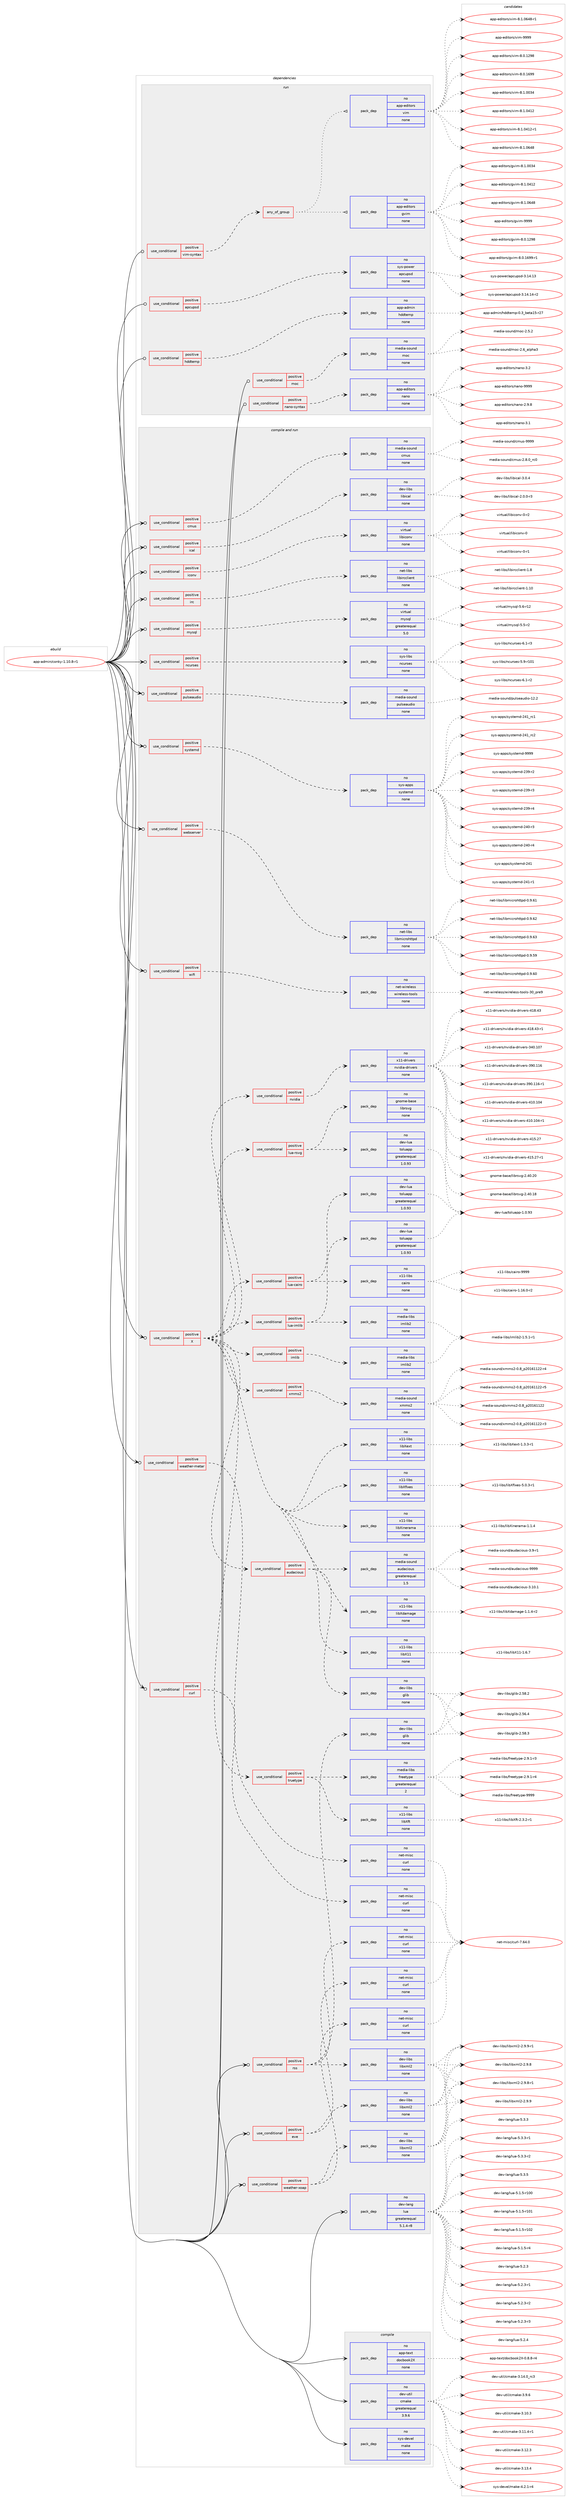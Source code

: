 digraph prolog {

# *************
# Graph options
# *************

newrank=true;
concentrate=true;
compound=true;
graph [rankdir=LR,fontname=Helvetica,fontsize=10,ranksep=1.5];#, ranksep=2.5, nodesep=0.2];
edge  [arrowhead=vee];
node  [fontname=Helvetica,fontsize=10];

# **********
# The ebuild
# **********

subgraph cluster_leftcol {
color=gray;
rank=same;
label=<<i>ebuild</i>>;
id [label="app-admin/conky-1.10.8-r1", color=red, width=4, href="../app-admin/conky-1.10.8-r1.svg"];
}

# ****************
# The dependencies
# ****************

subgraph cluster_midcol {
color=gray;
label=<<i>dependencies</i>>;
subgraph cluster_compile {
fillcolor="#eeeeee";
style=filled;
label=<<i>compile</i>>;
subgraph pack900004 {
dependency1264235 [label=<<TABLE BORDER="0" CELLBORDER="1" CELLSPACING="0" CELLPADDING="4" WIDTH="220"><TR><TD ROWSPAN="6" CELLPADDING="30">pack_dep</TD></TR><TR><TD WIDTH="110">no</TD></TR><TR><TD>app-text</TD></TR><TR><TD>docbook2X</TD></TR><TR><TD>none</TD></TR><TR><TD></TD></TR></TABLE>>, shape=none, color=blue];
}
id:e -> dependency1264235:w [weight=20,style="solid",arrowhead="vee"];
subgraph pack900005 {
dependency1264236 [label=<<TABLE BORDER="0" CELLBORDER="1" CELLSPACING="0" CELLPADDING="4" WIDTH="220"><TR><TD ROWSPAN="6" CELLPADDING="30">pack_dep</TD></TR><TR><TD WIDTH="110">no</TD></TR><TR><TD>dev-util</TD></TR><TR><TD>cmake</TD></TR><TR><TD>greaterequal</TD></TR><TR><TD>3.9.6</TD></TR></TABLE>>, shape=none, color=blue];
}
id:e -> dependency1264236:w [weight=20,style="solid",arrowhead="vee"];
subgraph pack900006 {
dependency1264237 [label=<<TABLE BORDER="0" CELLBORDER="1" CELLSPACING="0" CELLPADDING="4" WIDTH="220"><TR><TD ROWSPAN="6" CELLPADDING="30">pack_dep</TD></TR><TR><TD WIDTH="110">no</TD></TR><TR><TD>sys-devel</TD></TR><TR><TD>make</TD></TR><TR><TD>none</TD></TR><TR><TD></TD></TR></TABLE>>, shape=none, color=blue];
}
id:e -> dependency1264237:w [weight=20,style="solid",arrowhead="vee"];
}
subgraph cluster_compileandrun {
fillcolor="#eeeeee";
style=filled;
label=<<i>compile and run</i>>;
subgraph cond344647 {
dependency1264238 [label=<<TABLE BORDER="0" CELLBORDER="1" CELLSPACING="0" CELLPADDING="4"><TR><TD ROWSPAN="3" CELLPADDING="10">use_conditional</TD></TR><TR><TD>positive</TD></TR><TR><TD>X</TD></TR></TABLE>>, shape=none, color=red];
subgraph cond344648 {
dependency1264239 [label=<<TABLE BORDER="0" CELLBORDER="1" CELLSPACING="0" CELLPADDING="4"><TR><TD ROWSPAN="3" CELLPADDING="10">use_conditional</TD></TR><TR><TD>positive</TD></TR><TR><TD>imlib</TD></TR></TABLE>>, shape=none, color=red];
subgraph pack900007 {
dependency1264240 [label=<<TABLE BORDER="0" CELLBORDER="1" CELLSPACING="0" CELLPADDING="4" WIDTH="220"><TR><TD ROWSPAN="6" CELLPADDING="30">pack_dep</TD></TR><TR><TD WIDTH="110">no</TD></TR><TR><TD>media-libs</TD></TR><TR><TD>imlib2</TD></TR><TR><TD>none</TD></TR><TR><TD></TD></TR></TABLE>>, shape=none, color=blue];
}
dependency1264239:e -> dependency1264240:w [weight=20,style="dashed",arrowhead="vee"];
}
dependency1264238:e -> dependency1264239:w [weight=20,style="dashed",arrowhead="vee"];
subgraph cond344649 {
dependency1264241 [label=<<TABLE BORDER="0" CELLBORDER="1" CELLSPACING="0" CELLPADDING="4"><TR><TD ROWSPAN="3" CELLPADDING="10">use_conditional</TD></TR><TR><TD>positive</TD></TR><TR><TD>lua-cairo</TD></TR></TABLE>>, shape=none, color=red];
subgraph pack900008 {
dependency1264242 [label=<<TABLE BORDER="0" CELLBORDER="1" CELLSPACING="0" CELLPADDING="4" WIDTH="220"><TR><TD ROWSPAN="6" CELLPADDING="30">pack_dep</TD></TR><TR><TD WIDTH="110">no</TD></TR><TR><TD>dev-lua</TD></TR><TR><TD>toluapp</TD></TR><TR><TD>greaterequal</TD></TR><TR><TD>1.0.93</TD></TR></TABLE>>, shape=none, color=blue];
}
dependency1264241:e -> dependency1264242:w [weight=20,style="dashed",arrowhead="vee"];
subgraph pack900009 {
dependency1264243 [label=<<TABLE BORDER="0" CELLBORDER="1" CELLSPACING="0" CELLPADDING="4" WIDTH="220"><TR><TD ROWSPAN="6" CELLPADDING="30">pack_dep</TD></TR><TR><TD WIDTH="110">no</TD></TR><TR><TD>x11-libs</TD></TR><TR><TD>cairo</TD></TR><TR><TD>none</TD></TR><TR><TD></TD></TR></TABLE>>, shape=none, color=blue];
}
dependency1264241:e -> dependency1264243:w [weight=20,style="dashed",arrowhead="vee"];
}
dependency1264238:e -> dependency1264241:w [weight=20,style="dashed",arrowhead="vee"];
subgraph cond344650 {
dependency1264244 [label=<<TABLE BORDER="0" CELLBORDER="1" CELLSPACING="0" CELLPADDING="4"><TR><TD ROWSPAN="3" CELLPADDING="10">use_conditional</TD></TR><TR><TD>positive</TD></TR><TR><TD>lua-imlib</TD></TR></TABLE>>, shape=none, color=red];
subgraph pack900010 {
dependency1264245 [label=<<TABLE BORDER="0" CELLBORDER="1" CELLSPACING="0" CELLPADDING="4" WIDTH="220"><TR><TD ROWSPAN="6" CELLPADDING="30">pack_dep</TD></TR><TR><TD WIDTH="110">no</TD></TR><TR><TD>dev-lua</TD></TR><TR><TD>toluapp</TD></TR><TR><TD>greaterequal</TD></TR><TR><TD>1.0.93</TD></TR></TABLE>>, shape=none, color=blue];
}
dependency1264244:e -> dependency1264245:w [weight=20,style="dashed",arrowhead="vee"];
subgraph pack900011 {
dependency1264246 [label=<<TABLE BORDER="0" CELLBORDER="1" CELLSPACING="0" CELLPADDING="4" WIDTH="220"><TR><TD ROWSPAN="6" CELLPADDING="30">pack_dep</TD></TR><TR><TD WIDTH="110">no</TD></TR><TR><TD>media-libs</TD></TR><TR><TD>imlib2</TD></TR><TR><TD>none</TD></TR><TR><TD></TD></TR></TABLE>>, shape=none, color=blue];
}
dependency1264244:e -> dependency1264246:w [weight=20,style="dashed",arrowhead="vee"];
}
dependency1264238:e -> dependency1264244:w [weight=20,style="dashed",arrowhead="vee"];
subgraph cond344651 {
dependency1264247 [label=<<TABLE BORDER="0" CELLBORDER="1" CELLSPACING="0" CELLPADDING="4"><TR><TD ROWSPAN="3" CELLPADDING="10">use_conditional</TD></TR><TR><TD>positive</TD></TR><TR><TD>lua-rsvg</TD></TR></TABLE>>, shape=none, color=red];
subgraph pack900012 {
dependency1264248 [label=<<TABLE BORDER="0" CELLBORDER="1" CELLSPACING="0" CELLPADDING="4" WIDTH="220"><TR><TD ROWSPAN="6" CELLPADDING="30">pack_dep</TD></TR><TR><TD WIDTH="110">no</TD></TR><TR><TD>dev-lua</TD></TR><TR><TD>toluapp</TD></TR><TR><TD>greaterequal</TD></TR><TR><TD>1.0.93</TD></TR></TABLE>>, shape=none, color=blue];
}
dependency1264247:e -> dependency1264248:w [weight=20,style="dashed",arrowhead="vee"];
subgraph pack900013 {
dependency1264249 [label=<<TABLE BORDER="0" CELLBORDER="1" CELLSPACING="0" CELLPADDING="4" WIDTH="220"><TR><TD ROWSPAN="6" CELLPADDING="30">pack_dep</TD></TR><TR><TD WIDTH="110">no</TD></TR><TR><TD>gnome-base</TD></TR><TR><TD>librsvg</TD></TR><TR><TD>none</TD></TR><TR><TD></TD></TR></TABLE>>, shape=none, color=blue];
}
dependency1264247:e -> dependency1264249:w [weight=20,style="dashed",arrowhead="vee"];
}
dependency1264238:e -> dependency1264247:w [weight=20,style="dashed",arrowhead="vee"];
subgraph cond344652 {
dependency1264250 [label=<<TABLE BORDER="0" CELLBORDER="1" CELLSPACING="0" CELLPADDING="4"><TR><TD ROWSPAN="3" CELLPADDING="10">use_conditional</TD></TR><TR><TD>positive</TD></TR><TR><TD>nvidia</TD></TR></TABLE>>, shape=none, color=red];
subgraph pack900014 {
dependency1264251 [label=<<TABLE BORDER="0" CELLBORDER="1" CELLSPACING="0" CELLPADDING="4" WIDTH="220"><TR><TD ROWSPAN="6" CELLPADDING="30">pack_dep</TD></TR><TR><TD WIDTH="110">no</TD></TR><TR><TD>x11-drivers</TD></TR><TR><TD>nvidia-drivers</TD></TR><TR><TD>none</TD></TR><TR><TD></TD></TR></TABLE>>, shape=none, color=blue];
}
dependency1264250:e -> dependency1264251:w [weight=20,style="dashed",arrowhead="vee"];
}
dependency1264238:e -> dependency1264250:w [weight=20,style="dashed",arrowhead="vee"];
subgraph cond344653 {
dependency1264252 [label=<<TABLE BORDER="0" CELLBORDER="1" CELLSPACING="0" CELLPADDING="4"><TR><TD ROWSPAN="3" CELLPADDING="10">use_conditional</TD></TR><TR><TD>positive</TD></TR><TR><TD>truetype</TD></TR></TABLE>>, shape=none, color=red];
subgraph pack900015 {
dependency1264253 [label=<<TABLE BORDER="0" CELLBORDER="1" CELLSPACING="0" CELLPADDING="4" WIDTH="220"><TR><TD ROWSPAN="6" CELLPADDING="30">pack_dep</TD></TR><TR><TD WIDTH="110">no</TD></TR><TR><TD>x11-libs</TD></TR><TR><TD>libXft</TD></TR><TR><TD>none</TD></TR><TR><TD></TD></TR></TABLE>>, shape=none, color=blue];
}
dependency1264252:e -> dependency1264253:w [weight=20,style="dashed",arrowhead="vee"];
subgraph pack900016 {
dependency1264254 [label=<<TABLE BORDER="0" CELLBORDER="1" CELLSPACING="0" CELLPADDING="4" WIDTH="220"><TR><TD ROWSPAN="6" CELLPADDING="30">pack_dep</TD></TR><TR><TD WIDTH="110">no</TD></TR><TR><TD>media-libs</TD></TR><TR><TD>freetype</TD></TR><TR><TD>greaterequal</TD></TR><TR><TD>2</TD></TR></TABLE>>, shape=none, color=blue];
}
dependency1264252:e -> dependency1264254:w [weight=20,style="dashed",arrowhead="vee"];
}
dependency1264238:e -> dependency1264252:w [weight=20,style="dashed",arrowhead="vee"];
subgraph pack900017 {
dependency1264255 [label=<<TABLE BORDER="0" CELLBORDER="1" CELLSPACING="0" CELLPADDING="4" WIDTH="220"><TR><TD ROWSPAN="6" CELLPADDING="30">pack_dep</TD></TR><TR><TD WIDTH="110">no</TD></TR><TR><TD>x11-libs</TD></TR><TR><TD>libX11</TD></TR><TR><TD>none</TD></TR><TR><TD></TD></TR></TABLE>>, shape=none, color=blue];
}
dependency1264238:e -> dependency1264255:w [weight=20,style="dashed",arrowhead="vee"];
subgraph pack900018 {
dependency1264256 [label=<<TABLE BORDER="0" CELLBORDER="1" CELLSPACING="0" CELLPADDING="4" WIDTH="220"><TR><TD ROWSPAN="6" CELLPADDING="30">pack_dep</TD></TR><TR><TD WIDTH="110">no</TD></TR><TR><TD>x11-libs</TD></TR><TR><TD>libXdamage</TD></TR><TR><TD>none</TD></TR><TR><TD></TD></TR></TABLE>>, shape=none, color=blue];
}
dependency1264238:e -> dependency1264256:w [weight=20,style="dashed",arrowhead="vee"];
subgraph pack900019 {
dependency1264257 [label=<<TABLE BORDER="0" CELLBORDER="1" CELLSPACING="0" CELLPADDING="4" WIDTH="220"><TR><TD ROWSPAN="6" CELLPADDING="30">pack_dep</TD></TR><TR><TD WIDTH="110">no</TD></TR><TR><TD>x11-libs</TD></TR><TR><TD>libXinerama</TD></TR><TR><TD>none</TD></TR><TR><TD></TD></TR></TABLE>>, shape=none, color=blue];
}
dependency1264238:e -> dependency1264257:w [weight=20,style="dashed",arrowhead="vee"];
subgraph pack900020 {
dependency1264258 [label=<<TABLE BORDER="0" CELLBORDER="1" CELLSPACING="0" CELLPADDING="4" WIDTH="220"><TR><TD ROWSPAN="6" CELLPADDING="30">pack_dep</TD></TR><TR><TD WIDTH="110">no</TD></TR><TR><TD>x11-libs</TD></TR><TR><TD>libXfixes</TD></TR><TR><TD>none</TD></TR><TR><TD></TD></TR></TABLE>>, shape=none, color=blue];
}
dependency1264238:e -> dependency1264258:w [weight=20,style="dashed",arrowhead="vee"];
subgraph pack900021 {
dependency1264259 [label=<<TABLE BORDER="0" CELLBORDER="1" CELLSPACING="0" CELLPADDING="4" WIDTH="220"><TR><TD ROWSPAN="6" CELLPADDING="30">pack_dep</TD></TR><TR><TD WIDTH="110">no</TD></TR><TR><TD>x11-libs</TD></TR><TR><TD>libXext</TD></TR><TR><TD>none</TD></TR><TR><TD></TD></TR></TABLE>>, shape=none, color=blue];
}
dependency1264238:e -> dependency1264259:w [weight=20,style="dashed",arrowhead="vee"];
subgraph cond344654 {
dependency1264260 [label=<<TABLE BORDER="0" CELLBORDER="1" CELLSPACING="0" CELLPADDING="4"><TR><TD ROWSPAN="3" CELLPADDING="10">use_conditional</TD></TR><TR><TD>positive</TD></TR><TR><TD>audacious</TD></TR></TABLE>>, shape=none, color=red];
subgraph pack900022 {
dependency1264261 [label=<<TABLE BORDER="0" CELLBORDER="1" CELLSPACING="0" CELLPADDING="4" WIDTH="220"><TR><TD ROWSPAN="6" CELLPADDING="30">pack_dep</TD></TR><TR><TD WIDTH="110">no</TD></TR><TR><TD>media-sound</TD></TR><TR><TD>audacious</TD></TR><TR><TD>greaterequal</TD></TR><TR><TD>1.5</TD></TR></TABLE>>, shape=none, color=blue];
}
dependency1264260:e -> dependency1264261:w [weight=20,style="dashed",arrowhead="vee"];
subgraph pack900023 {
dependency1264262 [label=<<TABLE BORDER="0" CELLBORDER="1" CELLSPACING="0" CELLPADDING="4" WIDTH="220"><TR><TD ROWSPAN="6" CELLPADDING="30">pack_dep</TD></TR><TR><TD WIDTH="110">no</TD></TR><TR><TD>dev-libs</TD></TR><TR><TD>glib</TD></TR><TR><TD>none</TD></TR><TR><TD></TD></TR></TABLE>>, shape=none, color=blue];
}
dependency1264260:e -> dependency1264262:w [weight=20,style="dashed",arrowhead="vee"];
}
dependency1264238:e -> dependency1264260:w [weight=20,style="dashed",arrowhead="vee"];
subgraph cond344655 {
dependency1264263 [label=<<TABLE BORDER="0" CELLBORDER="1" CELLSPACING="0" CELLPADDING="4"><TR><TD ROWSPAN="3" CELLPADDING="10">use_conditional</TD></TR><TR><TD>positive</TD></TR><TR><TD>xmms2</TD></TR></TABLE>>, shape=none, color=red];
subgraph pack900024 {
dependency1264264 [label=<<TABLE BORDER="0" CELLBORDER="1" CELLSPACING="0" CELLPADDING="4" WIDTH="220"><TR><TD ROWSPAN="6" CELLPADDING="30">pack_dep</TD></TR><TR><TD WIDTH="110">no</TD></TR><TR><TD>media-sound</TD></TR><TR><TD>xmms2</TD></TR><TR><TD>none</TD></TR><TR><TD></TD></TR></TABLE>>, shape=none, color=blue];
}
dependency1264263:e -> dependency1264264:w [weight=20,style="dashed",arrowhead="vee"];
}
dependency1264238:e -> dependency1264263:w [weight=20,style="dashed",arrowhead="vee"];
}
id:e -> dependency1264238:w [weight=20,style="solid",arrowhead="odotvee"];
subgraph cond344656 {
dependency1264265 [label=<<TABLE BORDER="0" CELLBORDER="1" CELLSPACING="0" CELLPADDING="4"><TR><TD ROWSPAN="3" CELLPADDING="10">use_conditional</TD></TR><TR><TD>positive</TD></TR><TR><TD>cmus</TD></TR></TABLE>>, shape=none, color=red];
subgraph pack900025 {
dependency1264266 [label=<<TABLE BORDER="0" CELLBORDER="1" CELLSPACING="0" CELLPADDING="4" WIDTH="220"><TR><TD ROWSPAN="6" CELLPADDING="30">pack_dep</TD></TR><TR><TD WIDTH="110">no</TD></TR><TR><TD>media-sound</TD></TR><TR><TD>cmus</TD></TR><TR><TD>none</TD></TR><TR><TD></TD></TR></TABLE>>, shape=none, color=blue];
}
dependency1264265:e -> dependency1264266:w [weight=20,style="dashed",arrowhead="vee"];
}
id:e -> dependency1264265:w [weight=20,style="solid",arrowhead="odotvee"];
subgraph cond344657 {
dependency1264267 [label=<<TABLE BORDER="0" CELLBORDER="1" CELLSPACING="0" CELLPADDING="4"><TR><TD ROWSPAN="3" CELLPADDING="10">use_conditional</TD></TR><TR><TD>positive</TD></TR><TR><TD>curl</TD></TR></TABLE>>, shape=none, color=red];
subgraph pack900026 {
dependency1264268 [label=<<TABLE BORDER="0" CELLBORDER="1" CELLSPACING="0" CELLPADDING="4" WIDTH="220"><TR><TD ROWSPAN="6" CELLPADDING="30">pack_dep</TD></TR><TR><TD WIDTH="110">no</TD></TR><TR><TD>net-misc</TD></TR><TR><TD>curl</TD></TR><TR><TD>none</TD></TR><TR><TD></TD></TR></TABLE>>, shape=none, color=blue];
}
dependency1264267:e -> dependency1264268:w [weight=20,style="dashed",arrowhead="vee"];
}
id:e -> dependency1264267:w [weight=20,style="solid",arrowhead="odotvee"];
subgraph cond344658 {
dependency1264269 [label=<<TABLE BORDER="0" CELLBORDER="1" CELLSPACING="0" CELLPADDING="4"><TR><TD ROWSPAN="3" CELLPADDING="10">use_conditional</TD></TR><TR><TD>positive</TD></TR><TR><TD>eve</TD></TR></TABLE>>, shape=none, color=red];
subgraph pack900027 {
dependency1264270 [label=<<TABLE BORDER="0" CELLBORDER="1" CELLSPACING="0" CELLPADDING="4" WIDTH="220"><TR><TD ROWSPAN="6" CELLPADDING="30">pack_dep</TD></TR><TR><TD WIDTH="110">no</TD></TR><TR><TD>net-misc</TD></TR><TR><TD>curl</TD></TR><TR><TD>none</TD></TR><TR><TD></TD></TR></TABLE>>, shape=none, color=blue];
}
dependency1264269:e -> dependency1264270:w [weight=20,style="dashed",arrowhead="vee"];
subgraph pack900028 {
dependency1264271 [label=<<TABLE BORDER="0" CELLBORDER="1" CELLSPACING="0" CELLPADDING="4" WIDTH="220"><TR><TD ROWSPAN="6" CELLPADDING="30">pack_dep</TD></TR><TR><TD WIDTH="110">no</TD></TR><TR><TD>dev-libs</TD></TR><TR><TD>libxml2</TD></TR><TR><TD>none</TD></TR><TR><TD></TD></TR></TABLE>>, shape=none, color=blue];
}
dependency1264269:e -> dependency1264271:w [weight=20,style="dashed",arrowhead="vee"];
}
id:e -> dependency1264269:w [weight=20,style="solid",arrowhead="odotvee"];
subgraph cond344659 {
dependency1264272 [label=<<TABLE BORDER="0" CELLBORDER="1" CELLSPACING="0" CELLPADDING="4"><TR><TD ROWSPAN="3" CELLPADDING="10">use_conditional</TD></TR><TR><TD>positive</TD></TR><TR><TD>ical</TD></TR></TABLE>>, shape=none, color=red];
subgraph pack900029 {
dependency1264273 [label=<<TABLE BORDER="0" CELLBORDER="1" CELLSPACING="0" CELLPADDING="4" WIDTH="220"><TR><TD ROWSPAN="6" CELLPADDING="30">pack_dep</TD></TR><TR><TD WIDTH="110">no</TD></TR><TR><TD>dev-libs</TD></TR><TR><TD>libical</TD></TR><TR><TD>none</TD></TR><TR><TD></TD></TR></TABLE>>, shape=none, color=blue];
}
dependency1264272:e -> dependency1264273:w [weight=20,style="dashed",arrowhead="vee"];
}
id:e -> dependency1264272:w [weight=20,style="solid",arrowhead="odotvee"];
subgraph cond344660 {
dependency1264274 [label=<<TABLE BORDER="0" CELLBORDER="1" CELLSPACING="0" CELLPADDING="4"><TR><TD ROWSPAN="3" CELLPADDING="10">use_conditional</TD></TR><TR><TD>positive</TD></TR><TR><TD>iconv</TD></TR></TABLE>>, shape=none, color=red];
subgraph pack900030 {
dependency1264275 [label=<<TABLE BORDER="0" CELLBORDER="1" CELLSPACING="0" CELLPADDING="4" WIDTH="220"><TR><TD ROWSPAN="6" CELLPADDING="30">pack_dep</TD></TR><TR><TD WIDTH="110">no</TD></TR><TR><TD>virtual</TD></TR><TR><TD>libiconv</TD></TR><TR><TD>none</TD></TR><TR><TD></TD></TR></TABLE>>, shape=none, color=blue];
}
dependency1264274:e -> dependency1264275:w [weight=20,style="dashed",arrowhead="vee"];
}
id:e -> dependency1264274:w [weight=20,style="solid",arrowhead="odotvee"];
subgraph cond344661 {
dependency1264276 [label=<<TABLE BORDER="0" CELLBORDER="1" CELLSPACING="0" CELLPADDING="4"><TR><TD ROWSPAN="3" CELLPADDING="10">use_conditional</TD></TR><TR><TD>positive</TD></TR><TR><TD>irc</TD></TR></TABLE>>, shape=none, color=red];
subgraph pack900031 {
dependency1264277 [label=<<TABLE BORDER="0" CELLBORDER="1" CELLSPACING="0" CELLPADDING="4" WIDTH="220"><TR><TD ROWSPAN="6" CELLPADDING="30">pack_dep</TD></TR><TR><TD WIDTH="110">no</TD></TR><TR><TD>net-libs</TD></TR><TR><TD>libircclient</TD></TR><TR><TD>none</TD></TR><TR><TD></TD></TR></TABLE>>, shape=none, color=blue];
}
dependency1264276:e -> dependency1264277:w [weight=20,style="dashed",arrowhead="vee"];
}
id:e -> dependency1264276:w [weight=20,style="solid",arrowhead="odotvee"];
subgraph cond344662 {
dependency1264278 [label=<<TABLE BORDER="0" CELLBORDER="1" CELLSPACING="0" CELLPADDING="4"><TR><TD ROWSPAN="3" CELLPADDING="10">use_conditional</TD></TR><TR><TD>positive</TD></TR><TR><TD>mysql</TD></TR></TABLE>>, shape=none, color=red];
subgraph pack900032 {
dependency1264279 [label=<<TABLE BORDER="0" CELLBORDER="1" CELLSPACING="0" CELLPADDING="4" WIDTH="220"><TR><TD ROWSPAN="6" CELLPADDING="30">pack_dep</TD></TR><TR><TD WIDTH="110">no</TD></TR><TR><TD>virtual</TD></TR><TR><TD>mysql</TD></TR><TR><TD>greaterequal</TD></TR><TR><TD>5.0</TD></TR></TABLE>>, shape=none, color=blue];
}
dependency1264278:e -> dependency1264279:w [weight=20,style="dashed",arrowhead="vee"];
}
id:e -> dependency1264278:w [weight=20,style="solid",arrowhead="odotvee"];
subgraph cond344663 {
dependency1264280 [label=<<TABLE BORDER="0" CELLBORDER="1" CELLSPACING="0" CELLPADDING="4"><TR><TD ROWSPAN="3" CELLPADDING="10">use_conditional</TD></TR><TR><TD>positive</TD></TR><TR><TD>ncurses</TD></TR></TABLE>>, shape=none, color=red];
subgraph pack900033 {
dependency1264281 [label=<<TABLE BORDER="0" CELLBORDER="1" CELLSPACING="0" CELLPADDING="4" WIDTH="220"><TR><TD ROWSPAN="6" CELLPADDING="30">pack_dep</TD></TR><TR><TD WIDTH="110">no</TD></TR><TR><TD>sys-libs</TD></TR><TR><TD>ncurses</TD></TR><TR><TD>none</TD></TR><TR><TD></TD></TR></TABLE>>, shape=none, color=blue];
}
dependency1264280:e -> dependency1264281:w [weight=20,style="dashed",arrowhead="vee"];
}
id:e -> dependency1264280:w [weight=20,style="solid",arrowhead="odotvee"];
subgraph cond344664 {
dependency1264282 [label=<<TABLE BORDER="0" CELLBORDER="1" CELLSPACING="0" CELLPADDING="4"><TR><TD ROWSPAN="3" CELLPADDING="10">use_conditional</TD></TR><TR><TD>positive</TD></TR><TR><TD>pulseaudio</TD></TR></TABLE>>, shape=none, color=red];
subgraph pack900034 {
dependency1264283 [label=<<TABLE BORDER="0" CELLBORDER="1" CELLSPACING="0" CELLPADDING="4" WIDTH="220"><TR><TD ROWSPAN="6" CELLPADDING="30">pack_dep</TD></TR><TR><TD WIDTH="110">no</TD></TR><TR><TD>media-sound</TD></TR><TR><TD>pulseaudio</TD></TR><TR><TD>none</TD></TR><TR><TD></TD></TR></TABLE>>, shape=none, color=blue];
}
dependency1264282:e -> dependency1264283:w [weight=20,style="dashed",arrowhead="vee"];
}
id:e -> dependency1264282:w [weight=20,style="solid",arrowhead="odotvee"];
subgraph cond344665 {
dependency1264284 [label=<<TABLE BORDER="0" CELLBORDER="1" CELLSPACING="0" CELLPADDING="4"><TR><TD ROWSPAN="3" CELLPADDING="10">use_conditional</TD></TR><TR><TD>positive</TD></TR><TR><TD>rss</TD></TR></TABLE>>, shape=none, color=red];
subgraph pack900035 {
dependency1264285 [label=<<TABLE BORDER="0" CELLBORDER="1" CELLSPACING="0" CELLPADDING="4" WIDTH="220"><TR><TD ROWSPAN="6" CELLPADDING="30">pack_dep</TD></TR><TR><TD WIDTH="110">no</TD></TR><TR><TD>dev-libs</TD></TR><TR><TD>libxml2</TD></TR><TR><TD>none</TD></TR><TR><TD></TD></TR></TABLE>>, shape=none, color=blue];
}
dependency1264284:e -> dependency1264285:w [weight=20,style="dashed",arrowhead="vee"];
subgraph pack900036 {
dependency1264286 [label=<<TABLE BORDER="0" CELLBORDER="1" CELLSPACING="0" CELLPADDING="4" WIDTH="220"><TR><TD ROWSPAN="6" CELLPADDING="30">pack_dep</TD></TR><TR><TD WIDTH="110">no</TD></TR><TR><TD>net-misc</TD></TR><TR><TD>curl</TD></TR><TR><TD>none</TD></TR><TR><TD></TD></TR></TABLE>>, shape=none, color=blue];
}
dependency1264284:e -> dependency1264286:w [weight=20,style="dashed",arrowhead="vee"];
subgraph pack900037 {
dependency1264287 [label=<<TABLE BORDER="0" CELLBORDER="1" CELLSPACING="0" CELLPADDING="4" WIDTH="220"><TR><TD ROWSPAN="6" CELLPADDING="30">pack_dep</TD></TR><TR><TD WIDTH="110">no</TD></TR><TR><TD>dev-libs</TD></TR><TR><TD>glib</TD></TR><TR><TD>none</TD></TR><TR><TD></TD></TR></TABLE>>, shape=none, color=blue];
}
dependency1264284:e -> dependency1264287:w [weight=20,style="dashed",arrowhead="vee"];
}
id:e -> dependency1264284:w [weight=20,style="solid",arrowhead="odotvee"];
subgraph cond344666 {
dependency1264288 [label=<<TABLE BORDER="0" CELLBORDER="1" CELLSPACING="0" CELLPADDING="4"><TR><TD ROWSPAN="3" CELLPADDING="10">use_conditional</TD></TR><TR><TD>positive</TD></TR><TR><TD>systemd</TD></TR></TABLE>>, shape=none, color=red];
subgraph pack900038 {
dependency1264289 [label=<<TABLE BORDER="0" CELLBORDER="1" CELLSPACING="0" CELLPADDING="4" WIDTH="220"><TR><TD ROWSPAN="6" CELLPADDING="30">pack_dep</TD></TR><TR><TD WIDTH="110">no</TD></TR><TR><TD>sys-apps</TD></TR><TR><TD>systemd</TD></TR><TR><TD>none</TD></TR><TR><TD></TD></TR></TABLE>>, shape=none, color=blue];
}
dependency1264288:e -> dependency1264289:w [weight=20,style="dashed",arrowhead="vee"];
}
id:e -> dependency1264288:w [weight=20,style="solid",arrowhead="odotvee"];
subgraph cond344667 {
dependency1264290 [label=<<TABLE BORDER="0" CELLBORDER="1" CELLSPACING="0" CELLPADDING="4"><TR><TD ROWSPAN="3" CELLPADDING="10">use_conditional</TD></TR><TR><TD>positive</TD></TR><TR><TD>weather-metar</TD></TR></TABLE>>, shape=none, color=red];
subgraph pack900039 {
dependency1264291 [label=<<TABLE BORDER="0" CELLBORDER="1" CELLSPACING="0" CELLPADDING="4" WIDTH="220"><TR><TD ROWSPAN="6" CELLPADDING="30">pack_dep</TD></TR><TR><TD WIDTH="110">no</TD></TR><TR><TD>net-misc</TD></TR><TR><TD>curl</TD></TR><TR><TD>none</TD></TR><TR><TD></TD></TR></TABLE>>, shape=none, color=blue];
}
dependency1264290:e -> dependency1264291:w [weight=20,style="dashed",arrowhead="vee"];
}
id:e -> dependency1264290:w [weight=20,style="solid",arrowhead="odotvee"];
subgraph cond344668 {
dependency1264292 [label=<<TABLE BORDER="0" CELLBORDER="1" CELLSPACING="0" CELLPADDING="4"><TR><TD ROWSPAN="3" CELLPADDING="10">use_conditional</TD></TR><TR><TD>positive</TD></TR><TR><TD>weather-xoap</TD></TR></TABLE>>, shape=none, color=red];
subgraph pack900040 {
dependency1264293 [label=<<TABLE BORDER="0" CELLBORDER="1" CELLSPACING="0" CELLPADDING="4" WIDTH="220"><TR><TD ROWSPAN="6" CELLPADDING="30">pack_dep</TD></TR><TR><TD WIDTH="110">no</TD></TR><TR><TD>dev-libs</TD></TR><TR><TD>libxml2</TD></TR><TR><TD>none</TD></TR><TR><TD></TD></TR></TABLE>>, shape=none, color=blue];
}
dependency1264292:e -> dependency1264293:w [weight=20,style="dashed",arrowhead="vee"];
subgraph pack900041 {
dependency1264294 [label=<<TABLE BORDER="0" CELLBORDER="1" CELLSPACING="0" CELLPADDING="4" WIDTH="220"><TR><TD ROWSPAN="6" CELLPADDING="30">pack_dep</TD></TR><TR><TD WIDTH="110">no</TD></TR><TR><TD>net-misc</TD></TR><TR><TD>curl</TD></TR><TR><TD>none</TD></TR><TR><TD></TD></TR></TABLE>>, shape=none, color=blue];
}
dependency1264292:e -> dependency1264294:w [weight=20,style="dashed",arrowhead="vee"];
}
id:e -> dependency1264292:w [weight=20,style="solid",arrowhead="odotvee"];
subgraph cond344669 {
dependency1264295 [label=<<TABLE BORDER="0" CELLBORDER="1" CELLSPACING="0" CELLPADDING="4"><TR><TD ROWSPAN="3" CELLPADDING="10">use_conditional</TD></TR><TR><TD>positive</TD></TR><TR><TD>webserver</TD></TR></TABLE>>, shape=none, color=red];
subgraph pack900042 {
dependency1264296 [label=<<TABLE BORDER="0" CELLBORDER="1" CELLSPACING="0" CELLPADDING="4" WIDTH="220"><TR><TD ROWSPAN="6" CELLPADDING="30">pack_dep</TD></TR><TR><TD WIDTH="110">no</TD></TR><TR><TD>net-libs</TD></TR><TR><TD>libmicrohttpd</TD></TR><TR><TD>none</TD></TR><TR><TD></TD></TR></TABLE>>, shape=none, color=blue];
}
dependency1264295:e -> dependency1264296:w [weight=20,style="dashed",arrowhead="vee"];
}
id:e -> dependency1264295:w [weight=20,style="solid",arrowhead="odotvee"];
subgraph cond344670 {
dependency1264297 [label=<<TABLE BORDER="0" CELLBORDER="1" CELLSPACING="0" CELLPADDING="4"><TR><TD ROWSPAN="3" CELLPADDING="10">use_conditional</TD></TR><TR><TD>positive</TD></TR><TR><TD>wifi</TD></TR></TABLE>>, shape=none, color=red];
subgraph pack900043 {
dependency1264298 [label=<<TABLE BORDER="0" CELLBORDER="1" CELLSPACING="0" CELLPADDING="4" WIDTH="220"><TR><TD ROWSPAN="6" CELLPADDING="30">pack_dep</TD></TR><TR><TD WIDTH="110">no</TD></TR><TR><TD>net-wireless</TD></TR><TR><TD>wireless-tools</TD></TR><TR><TD>none</TD></TR><TR><TD></TD></TR></TABLE>>, shape=none, color=blue];
}
dependency1264297:e -> dependency1264298:w [weight=20,style="dashed",arrowhead="vee"];
}
id:e -> dependency1264297:w [weight=20,style="solid",arrowhead="odotvee"];
subgraph pack900044 {
dependency1264299 [label=<<TABLE BORDER="0" CELLBORDER="1" CELLSPACING="0" CELLPADDING="4" WIDTH="220"><TR><TD ROWSPAN="6" CELLPADDING="30">pack_dep</TD></TR><TR><TD WIDTH="110">no</TD></TR><TR><TD>dev-lang</TD></TR><TR><TD>lua</TD></TR><TR><TD>greaterequal</TD></TR><TR><TD>5.1.4-r8</TD></TR></TABLE>>, shape=none, color=blue];
}
id:e -> dependency1264299:w [weight=20,style="solid",arrowhead="odotvee"];
}
subgraph cluster_run {
fillcolor="#eeeeee";
style=filled;
label=<<i>run</i>>;
subgraph cond344671 {
dependency1264300 [label=<<TABLE BORDER="0" CELLBORDER="1" CELLSPACING="0" CELLPADDING="4"><TR><TD ROWSPAN="3" CELLPADDING="10">use_conditional</TD></TR><TR><TD>positive</TD></TR><TR><TD>apcupsd</TD></TR></TABLE>>, shape=none, color=red];
subgraph pack900045 {
dependency1264301 [label=<<TABLE BORDER="0" CELLBORDER="1" CELLSPACING="0" CELLPADDING="4" WIDTH="220"><TR><TD ROWSPAN="6" CELLPADDING="30">pack_dep</TD></TR><TR><TD WIDTH="110">no</TD></TR><TR><TD>sys-power</TD></TR><TR><TD>apcupsd</TD></TR><TR><TD>none</TD></TR><TR><TD></TD></TR></TABLE>>, shape=none, color=blue];
}
dependency1264300:e -> dependency1264301:w [weight=20,style="dashed",arrowhead="vee"];
}
id:e -> dependency1264300:w [weight=20,style="solid",arrowhead="odot"];
subgraph cond344672 {
dependency1264302 [label=<<TABLE BORDER="0" CELLBORDER="1" CELLSPACING="0" CELLPADDING="4"><TR><TD ROWSPAN="3" CELLPADDING="10">use_conditional</TD></TR><TR><TD>positive</TD></TR><TR><TD>hddtemp</TD></TR></TABLE>>, shape=none, color=red];
subgraph pack900046 {
dependency1264303 [label=<<TABLE BORDER="0" CELLBORDER="1" CELLSPACING="0" CELLPADDING="4" WIDTH="220"><TR><TD ROWSPAN="6" CELLPADDING="30">pack_dep</TD></TR><TR><TD WIDTH="110">no</TD></TR><TR><TD>app-admin</TD></TR><TR><TD>hddtemp</TD></TR><TR><TD>none</TD></TR><TR><TD></TD></TR></TABLE>>, shape=none, color=blue];
}
dependency1264302:e -> dependency1264303:w [weight=20,style="dashed",arrowhead="vee"];
}
id:e -> dependency1264302:w [weight=20,style="solid",arrowhead="odot"];
subgraph cond344673 {
dependency1264304 [label=<<TABLE BORDER="0" CELLBORDER="1" CELLSPACING="0" CELLPADDING="4"><TR><TD ROWSPAN="3" CELLPADDING="10">use_conditional</TD></TR><TR><TD>positive</TD></TR><TR><TD>moc</TD></TR></TABLE>>, shape=none, color=red];
subgraph pack900047 {
dependency1264305 [label=<<TABLE BORDER="0" CELLBORDER="1" CELLSPACING="0" CELLPADDING="4" WIDTH="220"><TR><TD ROWSPAN="6" CELLPADDING="30">pack_dep</TD></TR><TR><TD WIDTH="110">no</TD></TR><TR><TD>media-sound</TD></TR><TR><TD>moc</TD></TR><TR><TD>none</TD></TR><TR><TD></TD></TR></TABLE>>, shape=none, color=blue];
}
dependency1264304:e -> dependency1264305:w [weight=20,style="dashed",arrowhead="vee"];
}
id:e -> dependency1264304:w [weight=20,style="solid",arrowhead="odot"];
subgraph cond344674 {
dependency1264306 [label=<<TABLE BORDER="0" CELLBORDER="1" CELLSPACING="0" CELLPADDING="4"><TR><TD ROWSPAN="3" CELLPADDING="10">use_conditional</TD></TR><TR><TD>positive</TD></TR><TR><TD>nano-syntax</TD></TR></TABLE>>, shape=none, color=red];
subgraph pack900048 {
dependency1264307 [label=<<TABLE BORDER="0" CELLBORDER="1" CELLSPACING="0" CELLPADDING="4" WIDTH="220"><TR><TD ROWSPAN="6" CELLPADDING="30">pack_dep</TD></TR><TR><TD WIDTH="110">no</TD></TR><TR><TD>app-editors</TD></TR><TR><TD>nano</TD></TR><TR><TD>none</TD></TR><TR><TD></TD></TR></TABLE>>, shape=none, color=blue];
}
dependency1264306:e -> dependency1264307:w [weight=20,style="dashed",arrowhead="vee"];
}
id:e -> dependency1264306:w [weight=20,style="solid",arrowhead="odot"];
subgraph cond344675 {
dependency1264308 [label=<<TABLE BORDER="0" CELLBORDER="1" CELLSPACING="0" CELLPADDING="4"><TR><TD ROWSPAN="3" CELLPADDING="10">use_conditional</TD></TR><TR><TD>positive</TD></TR><TR><TD>vim-syntax</TD></TR></TABLE>>, shape=none, color=red];
subgraph any19068 {
dependency1264309 [label=<<TABLE BORDER="0" CELLBORDER="1" CELLSPACING="0" CELLPADDING="4"><TR><TD CELLPADDING="10">any_of_group</TD></TR></TABLE>>, shape=none, color=red];subgraph pack900049 {
dependency1264310 [label=<<TABLE BORDER="0" CELLBORDER="1" CELLSPACING="0" CELLPADDING="4" WIDTH="220"><TR><TD ROWSPAN="6" CELLPADDING="30">pack_dep</TD></TR><TR><TD WIDTH="110">no</TD></TR><TR><TD>app-editors</TD></TR><TR><TD>vim</TD></TR><TR><TD>none</TD></TR><TR><TD></TD></TR></TABLE>>, shape=none, color=blue];
}
dependency1264309:e -> dependency1264310:w [weight=20,style="dotted",arrowhead="oinv"];
subgraph pack900050 {
dependency1264311 [label=<<TABLE BORDER="0" CELLBORDER="1" CELLSPACING="0" CELLPADDING="4" WIDTH="220"><TR><TD ROWSPAN="6" CELLPADDING="30">pack_dep</TD></TR><TR><TD WIDTH="110">no</TD></TR><TR><TD>app-editors</TD></TR><TR><TD>gvim</TD></TR><TR><TD>none</TD></TR><TR><TD></TD></TR></TABLE>>, shape=none, color=blue];
}
dependency1264309:e -> dependency1264311:w [weight=20,style="dotted",arrowhead="oinv"];
}
dependency1264308:e -> dependency1264309:w [weight=20,style="dashed",arrowhead="vee"];
}
id:e -> dependency1264308:w [weight=20,style="solid",arrowhead="odot"];
}
}

# **************
# The candidates
# **************

subgraph cluster_choices {
rank=same;
color=gray;
label=<<i>candidates</i>>;

subgraph choice900004 {
color=black;
nodesep=1;
choice971121124511610112011647100111999811111110750884548465646564511452 [label="app-text/docbook2X-0.8.8-r4", color=red, width=4,href="../app-text/docbook2X-0.8.8-r4.svg"];
dependency1264235:e -> choice971121124511610112011647100111999811111110750884548465646564511452:w [style=dotted,weight="100"];
}
subgraph choice900005 {
color=black;
nodesep=1;
choice1001011184511711610510847991099710710145514649484651 [label="dev-util/cmake-3.10.3", color=red, width=4,href="../dev-util/cmake-3.10.3.svg"];
choice10010111845117116105108479910997107101455146494946524511449 [label="dev-util/cmake-3.11.4-r1", color=red, width=4,href="../dev-util/cmake-3.11.4-r1.svg"];
choice1001011184511711610510847991099710710145514649504651 [label="dev-util/cmake-3.12.3", color=red, width=4,href="../dev-util/cmake-3.12.3.svg"];
choice1001011184511711610510847991099710710145514649514652 [label="dev-util/cmake-3.13.4", color=red, width=4,href="../dev-util/cmake-3.13.4.svg"];
choice1001011184511711610510847991099710710145514649524648951149951 [label="dev-util/cmake-3.14.0_rc3", color=red, width=4,href="../dev-util/cmake-3.14.0_rc3.svg"];
choice10010111845117116105108479910997107101455146574654 [label="dev-util/cmake-3.9.6", color=red, width=4,href="../dev-util/cmake-3.9.6.svg"];
dependency1264236:e -> choice1001011184511711610510847991099710710145514649484651:w [style=dotted,weight="100"];
dependency1264236:e -> choice10010111845117116105108479910997107101455146494946524511449:w [style=dotted,weight="100"];
dependency1264236:e -> choice1001011184511711610510847991099710710145514649504651:w [style=dotted,weight="100"];
dependency1264236:e -> choice1001011184511711610510847991099710710145514649514652:w [style=dotted,weight="100"];
dependency1264236:e -> choice1001011184511711610510847991099710710145514649524648951149951:w [style=dotted,weight="100"];
dependency1264236:e -> choice10010111845117116105108479910997107101455146574654:w [style=dotted,weight="100"];
}
subgraph choice900006 {
color=black;
nodesep=1;
choice1151211154510010111810110847109971071014552465046494511452 [label="sys-devel/make-4.2.1-r4", color=red, width=4,href="../sys-devel/make-4.2.1-r4.svg"];
dependency1264237:e -> choice1151211154510010111810110847109971071014552465046494511452:w [style=dotted,weight="100"];
}
subgraph choice900007 {
color=black;
nodesep=1;
choice1091011001059745108105981154710510910810598504549465346494511449 [label="media-libs/imlib2-1.5.1-r1", color=red, width=4,href="../media-libs/imlib2-1.5.1-r1.svg"];
dependency1264240:e -> choice1091011001059745108105981154710510910810598504549465346494511449:w [style=dotted,weight="100"];
}
subgraph choice900008 {
color=black;
nodesep=1;
choice1001011184510811797471161111081179711211245494648465751 [label="dev-lua/toluapp-1.0.93", color=red, width=4,href="../dev-lua/toluapp-1.0.93.svg"];
dependency1264242:e -> choice1001011184510811797471161111081179711211245494648465751:w [style=dotted,weight="100"];
}
subgraph choice900009 {
color=black;
nodesep=1;
choice12049494510810598115479997105114111454946495446484511450 [label="x11-libs/cairo-1.16.0-r2", color=red, width=4,href="../x11-libs/cairo-1.16.0-r2.svg"];
choice120494945108105981154799971051141114557575757 [label="x11-libs/cairo-9999", color=red, width=4,href="../x11-libs/cairo-9999.svg"];
dependency1264243:e -> choice12049494510810598115479997105114111454946495446484511450:w [style=dotted,weight="100"];
dependency1264243:e -> choice120494945108105981154799971051141114557575757:w [style=dotted,weight="100"];
}
subgraph choice900010 {
color=black;
nodesep=1;
choice1001011184510811797471161111081179711211245494648465751 [label="dev-lua/toluapp-1.0.93", color=red, width=4,href="../dev-lua/toluapp-1.0.93.svg"];
dependency1264245:e -> choice1001011184510811797471161111081179711211245494648465751:w [style=dotted,weight="100"];
}
subgraph choice900011 {
color=black;
nodesep=1;
choice1091011001059745108105981154710510910810598504549465346494511449 [label="media-libs/imlib2-1.5.1-r1", color=red, width=4,href="../media-libs/imlib2-1.5.1-r1.svg"];
dependency1264246:e -> choice1091011001059745108105981154710510910810598504549465346494511449:w [style=dotted,weight="100"];
}
subgraph choice900012 {
color=black;
nodesep=1;
choice1001011184510811797471161111081179711211245494648465751 [label="dev-lua/toluapp-1.0.93", color=red, width=4,href="../dev-lua/toluapp-1.0.93.svg"];
dependency1264248:e -> choice1001011184510811797471161111081179711211245494648465751:w [style=dotted,weight="100"];
}
subgraph choice900013 {
color=black;
nodesep=1;
choice10311011110910145989711510147108105981141151181034550465248464956 [label="gnome-base/librsvg-2.40.18", color=red, width=4,href="../gnome-base/librsvg-2.40.18.svg"];
choice10311011110910145989711510147108105981141151181034550465248465048 [label="gnome-base/librsvg-2.40.20", color=red, width=4,href="../gnome-base/librsvg-2.40.20.svg"];
dependency1264249:e -> choice10311011110910145989711510147108105981141151181034550465248464956:w [style=dotted,weight="100"];
dependency1264249:e -> choice10311011110910145989711510147108105981141151181034550465248465048:w [style=dotted,weight="100"];
}
subgraph choice900014 {
color=black;
nodesep=1;
choice1204949451001141051181011141154711011810510010597451001141051181011141154551524846494855 [label="x11-drivers/nvidia-drivers-340.107", color=red, width=4,href="../x11-drivers/nvidia-drivers-340.107.svg"];
choice1204949451001141051181011141154711011810510010597451001141051181011141154551574846494954 [label="x11-drivers/nvidia-drivers-390.116", color=red, width=4,href="../x11-drivers/nvidia-drivers-390.116.svg"];
choice12049494510011410511810111411547110118105100105974510011410511810111411545515748464949544511449 [label="x11-drivers/nvidia-drivers-390.116-r1", color=red, width=4,href="../x11-drivers/nvidia-drivers-390.116-r1.svg"];
choice1204949451001141051181011141154711011810510010597451001141051181011141154552494846494852 [label="x11-drivers/nvidia-drivers-410.104", color=red, width=4,href="../x11-drivers/nvidia-drivers-410.104.svg"];
choice12049494510011410511810111411547110118105100105974510011410511810111411545524948464948524511449 [label="x11-drivers/nvidia-drivers-410.104-r1", color=red, width=4,href="../x11-drivers/nvidia-drivers-410.104-r1.svg"];
choice12049494510011410511810111411547110118105100105974510011410511810111411545524953465055 [label="x11-drivers/nvidia-drivers-415.27", color=red, width=4,href="../x11-drivers/nvidia-drivers-415.27.svg"];
choice120494945100114105118101114115471101181051001059745100114105118101114115455249534650554511449 [label="x11-drivers/nvidia-drivers-415.27-r1", color=red, width=4,href="../x11-drivers/nvidia-drivers-415.27-r1.svg"];
choice12049494510011410511810111411547110118105100105974510011410511810111411545524956465251 [label="x11-drivers/nvidia-drivers-418.43", color=red, width=4,href="../x11-drivers/nvidia-drivers-418.43.svg"];
choice120494945100114105118101114115471101181051001059745100114105118101114115455249564652514511449 [label="x11-drivers/nvidia-drivers-418.43-r1", color=red, width=4,href="../x11-drivers/nvidia-drivers-418.43-r1.svg"];
dependency1264251:e -> choice1204949451001141051181011141154711011810510010597451001141051181011141154551524846494855:w [style=dotted,weight="100"];
dependency1264251:e -> choice1204949451001141051181011141154711011810510010597451001141051181011141154551574846494954:w [style=dotted,weight="100"];
dependency1264251:e -> choice12049494510011410511810111411547110118105100105974510011410511810111411545515748464949544511449:w [style=dotted,weight="100"];
dependency1264251:e -> choice1204949451001141051181011141154711011810510010597451001141051181011141154552494846494852:w [style=dotted,weight="100"];
dependency1264251:e -> choice12049494510011410511810111411547110118105100105974510011410511810111411545524948464948524511449:w [style=dotted,weight="100"];
dependency1264251:e -> choice12049494510011410511810111411547110118105100105974510011410511810111411545524953465055:w [style=dotted,weight="100"];
dependency1264251:e -> choice120494945100114105118101114115471101181051001059745100114105118101114115455249534650554511449:w [style=dotted,weight="100"];
dependency1264251:e -> choice12049494510011410511810111411547110118105100105974510011410511810111411545524956465251:w [style=dotted,weight="100"];
dependency1264251:e -> choice120494945100114105118101114115471101181051001059745100114105118101114115455249564652514511449:w [style=dotted,weight="100"];
}
subgraph choice900015 {
color=black;
nodesep=1;
choice120494945108105981154710810598881021164550465146504511449 [label="x11-libs/libXft-2.3.2-r1", color=red, width=4,href="../x11-libs/libXft-2.3.2-r1.svg"];
dependency1264253:e -> choice120494945108105981154710810598881021164550465146504511449:w [style=dotted,weight="100"];
}
subgraph choice900016 {
color=black;
nodesep=1;
choice109101100105974510810598115471021141011011161211121014550465746494511451 [label="media-libs/freetype-2.9.1-r3", color=red, width=4,href="../media-libs/freetype-2.9.1-r3.svg"];
choice109101100105974510810598115471021141011011161211121014550465746494511452 [label="media-libs/freetype-2.9.1-r4", color=red, width=4,href="../media-libs/freetype-2.9.1-r4.svg"];
choice109101100105974510810598115471021141011011161211121014557575757 [label="media-libs/freetype-9999", color=red, width=4,href="../media-libs/freetype-9999.svg"];
dependency1264254:e -> choice109101100105974510810598115471021141011011161211121014550465746494511451:w [style=dotted,weight="100"];
dependency1264254:e -> choice109101100105974510810598115471021141011011161211121014550465746494511452:w [style=dotted,weight="100"];
dependency1264254:e -> choice109101100105974510810598115471021141011011161211121014557575757:w [style=dotted,weight="100"];
}
subgraph choice900017 {
color=black;
nodesep=1;
choice120494945108105981154710810598884949454946544655 [label="x11-libs/libX11-1.6.7", color=red, width=4,href="../x11-libs/libX11-1.6.7.svg"];
dependency1264255:e -> choice120494945108105981154710810598884949454946544655:w [style=dotted,weight="100"];
}
subgraph choice900018 {
color=black;
nodesep=1;
choice1204949451081059811547108105988810097109971031014549464946524511450 [label="x11-libs/libXdamage-1.1.4-r2", color=red, width=4,href="../x11-libs/libXdamage-1.1.4-r2.svg"];
dependency1264256:e -> choice1204949451081059811547108105988810097109971031014549464946524511450:w [style=dotted,weight="100"];
}
subgraph choice900019 {
color=black;
nodesep=1;
choice120494945108105981154710810598881051101011149710997454946494652 [label="x11-libs/libXinerama-1.1.4", color=red, width=4,href="../x11-libs/libXinerama-1.1.4.svg"];
dependency1264257:e -> choice120494945108105981154710810598881051101011149710997454946494652:w [style=dotted,weight="100"];
}
subgraph choice900020 {
color=black;
nodesep=1;
choice120494945108105981154710810598881021051201011154553464846514511449 [label="x11-libs/libXfixes-5.0.3-r1", color=red, width=4,href="../x11-libs/libXfixes-5.0.3-r1.svg"];
dependency1264258:e -> choice120494945108105981154710810598881021051201011154553464846514511449:w [style=dotted,weight="100"];
}
subgraph choice900021 {
color=black;
nodesep=1;
choice120494945108105981154710810598881011201164549465146514511449 [label="x11-libs/libXext-1.3.3-r1", color=red, width=4,href="../x11-libs/libXext-1.3.3-r1.svg"];
dependency1264259:e -> choice120494945108105981154710810598881011201164549465146514511449:w [style=dotted,weight="100"];
}
subgraph choice900022 {
color=black;
nodesep=1;
choice10910110010597451151111171101004797117100979910511111711545514649484649 [label="media-sound/audacious-3.10.1", color=red, width=4,href="../media-sound/audacious-3.10.1.svg"];
choice109101100105974511511111711010047971171009799105111117115455146574511449 [label="media-sound/audacious-3.9-r1", color=red, width=4,href="../media-sound/audacious-3.9-r1.svg"];
choice1091011001059745115111117110100479711710097991051111171154557575757 [label="media-sound/audacious-9999", color=red, width=4,href="../media-sound/audacious-9999.svg"];
dependency1264261:e -> choice10910110010597451151111171101004797117100979910511111711545514649484649:w [style=dotted,weight="100"];
dependency1264261:e -> choice109101100105974511511111711010047971171009799105111117115455146574511449:w [style=dotted,weight="100"];
dependency1264261:e -> choice1091011001059745115111117110100479711710097991051111171154557575757:w [style=dotted,weight="100"];
}
subgraph choice900023 {
color=black;
nodesep=1;
choice1001011184510810598115471031081059845504653544652 [label="dev-libs/glib-2.56.4", color=red, width=4,href="../dev-libs/glib-2.56.4.svg"];
choice1001011184510810598115471031081059845504653564650 [label="dev-libs/glib-2.58.2", color=red, width=4,href="../dev-libs/glib-2.58.2.svg"];
choice1001011184510810598115471031081059845504653564651 [label="dev-libs/glib-2.58.3", color=red, width=4,href="../dev-libs/glib-2.58.3.svg"];
dependency1264262:e -> choice1001011184510810598115471031081059845504653544652:w [style=dotted,weight="100"];
dependency1264262:e -> choice1001011184510810598115471031081059845504653564650:w [style=dotted,weight="100"];
dependency1264262:e -> choice1001011184510810598115471031081059845504653564651:w [style=dotted,weight="100"];
}
subgraph choice900024 {
color=black;
nodesep=1;
choice1091011001059745115111117110100471201091091155045484656951125048495449495050 [label="media-sound/xmms2-0.8_p20161122", color=red, width=4,href="../media-sound/xmms2-0.8_p20161122.svg"];
choice10910110010597451151111171101004712010910911550454846569511250484954494950504511451 [label="media-sound/xmms2-0.8_p20161122-r3", color=red, width=4,href="../media-sound/xmms2-0.8_p20161122-r3.svg"];
choice10910110010597451151111171101004712010910911550454846569511250484954494950504511452 [label="media-sound/xmms2-0.8_p20161122-r4", color=red, width=4,href="../media-sound/xmms2-0.8_p20161122-r4.svg"];
choice10910110010597451151111171101004712010910911550454846569511250484954494950504511453 [label="media-sound/xmms2-0.8_p20161122-r5", color=red, width=4,href="../media-sound/xmms2-0.8_p20161122-r5.svg"];
dependency1264264:e -> choice1091011001059745115111117110100471201091091155045484656951125048495449495050:w [style=dotted,weight="100"];
dependency1264264:e -> choice10910110010597451151111171101004712010910911550454846569511250484954494950504511451:w [style=dotted,weight="100"];
dependency1264264:e -> choice10910110010597451151111171101004712010910911550454846569511250484954494950504511452:w [style=dotted,weight="100"];
dependency1264264:e -> choice10910110010597451151111171101004712010910911550454846569511250484954494950504511453:w [style=dotted,weight="100"];
}
subgraph choice900025 {
color=black;
nodesep=1;
choice10910110010597451151111171101004799109117115455046564648951149948 [label="media-sound/cmus-2.8.0_rc0", color=red, width=4,href="../media-sound/cmus-2.8.0_rc0.svg"];
choice109101100105974511511111711010047991091171154557575757 [label="media-sound/cmus-9999", color=red, width=4,href="../media-sound/cmus-9999.svg"];
dependency1264266:e -> choice10910110010597451151111171101004799109117115455046564648951149948:w [style=dotted,weight="100"];
dependency1264266:e -> choice109101100105974511511111711010047991091171154557575757:w [style=dotted,weight="100"];
}
subgraph choice900026 {
color=black;
nodesep=1;
choice1101011164510910511599479911711410845554654524648 [label="net-misc/curl-7.64.0", color=red, width=4,href="../net-misc/curl-7.64.0.svg"];
dependency1264268:e -> choice1101011164510910511599479911711410845554654524648:w [style=dotted,weight="100"];
}
subgraph choice900027 {
color=black;
nodesep=1;
choice1101011164510910511599479911711410845554654524648 [label="net-misc/curl-7.64.0", color=red, width=4,href="../net-misc/curl-7.64.0.svg"];
dependency1264270:e -> choice1101011164510910511599479911711410845554654524648:w [style=dotted,weight="100"];
}
subgraph choice900028 {
color=black;
nodesep=1;
choice1001011184510810598115471081059812010910850455046574656 [label="dev-libs/libxml2-2.9.8", color=red, width=4,href="../dev-libs/libxml2-2.9.8.svg"];
choice10010111845108105981154710810598120109108504550465746564511449 [label="dev-libs/libxml2-2.9.8-r1", color=red, width=4,href="../dev-libs/libxml2-2.9.8-r1.svg"];
choice1001011184510810598115471081059812010910850455046574657 [label="dev-libs/libxml2-2.9.9", color=red, width=4,href="../dev-libs/libxml2-2.9.9.svg"];
choice10010111845108105981154710810598120109108504550465746574511449 [label="dev-libs/libxml2-2.9.9-r1", color=red, width=4,href="../dev-libs/libxml2-2.9.9-r1.svg"];
dependency1264271:e -> choice1001011184510810598115471081059812010910850455046574656:w [style=dotted,weight="100"];
dependency1264271:e -> choice10010111845108105981154710810598120109108504550465746564511449:w [style=dotted,weight="100"];
dependency1264271:e -> choice1001011184510810598115471081059812010910850455046574657:w [style=dotted,weight="100"];
dependency1264271:e -> choice10010111845108105981154710810598120109108504550465746574511449:w [style=dotted,weight="100"];
}
subgraph choice900029 {
color=black;
nodesep=1;
choice1001011184510810598115471081059810599971084550464846484511451 [label="dev-libs/libical-2.0.0-r3", color=red, width=4,href="../dev-libs/libical-2.0.0-r3.svg"];
choice100101118451081059811547108105981059997108455146484652 [label="dev-libs/libical-3.0.4", color=red, width=4,href="../dev-libs/libical-3.0.4.svg"];
dependency1264273:e -> choice1001011184510810598115471081059810599971084550464846484511451:w [style=dotted,weight="100"];
dependency1264273:e -> choice100101118451081059811547108105981059997108455146484652:w [style=dotted,weight="100"];
}
subgraph choice900030 {
color=black;
nodesep=1;
choice118105114116117971084710810598105991111101184548 [label="virtual/libiconv-0", color=red, width=4,href="../virtual/libiconv-0.svg"];
choice1181051141161179710847108105981059911111011845484511449 [label="virtual/libiconv-0-r1", color=red, width=4,href="../virtual/libiconv-0-r1.svg"];
choice1181051141161179710847108105981059911111011845484511450 [label="virtual/libiconv-0-r2", color=red, width=4,href="../virtual/libiconv-0-r2.svg"];
dependency1264275:e -> choice118105114116117971084710810598105991111101184548:w [style=dotted,weight="100"];
dependency1264275:e -> choice1181051141161179710847108105981059911111011845484511449:w [style=dotted,weight="100"];
dependency1264275:e -> choice1181051141161179710847108105981059911111011845484511450:w [style=dotted,weight="100"];
}
subgraph choice900031 {
color=black;
nodesep=1;
choice1101011164510810598115471081059810511499991081051011101164549464948 [label="net-libs/libircclient-1.10", color=red, width=4,href="../net-libs/libircclient-1.10.svg"];
choice11010111645108105981154710810598105114999910810510111011645494656 [label="net-libs/libircclient-1.8", color=red, width=4,href="../net-libs/libircclient-1.8.svg"];
dependency1264277:e -> choice1101011164510810598115471081059810511499991081051011101164549464948:w [style=dotted,weight="100"];
dependency1264277:e -> choice11010111645108105981154710810598105114999910810510111011645494656:w [style=dotted,weight="100"];
}
subgraph choice900032 {
color=black;
nodesep=1;
choice1181051141161179710847109121115113108455346534511450 [label="virtual/mysql-5.5-r2", color=red, width=4,href="../virtual/mysql-5.5-r2.svg"];
choice118105114116117971084710912111511310845534654451144950 [label="virtual/mysql-5.6-r12", color=red, width=4,href="../virtual/mysql-5.6-r12.svg"];
dependency1264279:e -> choice1181051141161179710847109121115113108455346534511450:w [style=dotted,weight="100"];
dependency1264279:e -> choice118105114116117971084710912111511310845534654451144950:w [style=dotted,weight="100"];
}
subgraph choice900033 {
color=black;
nodesep=1;
choice115121115451081059811547110991171141151011154553465745114494849 [label="sys-libs/ncurses-5.9-r101", color=red, width=4,href="../sys-libs/ncurses-5.9-r101.svg"];
choice11512111545108105981154711099117114115101115455446494511450 [label="sys-libs/ncurses-6.1-r2", color=red, width=4,href="../sys-libs/ncurses-6.1-r2.svg"];
choice11512111545108105981154711099117114115101115455446494511451 [label="sys-libs/ncurses-6.1-r3", color=red, width=4,href="../sys-libs/ncurses-6.1-r3.svg"];
dependency1264281:e -> choice115121115451081059811547110991171141151011154553465745114494849:w [style=dotted,weight="100"];
dependency1264281:e -> choice11512111545108105981154711099117114115101115455446494511450:w [style=dotted,weight="100"];
dependency1264281:e -> choice11512111545108105981154711099117114115101115455446494511451:w [style=dotted,weight="100"];
}
subgraph choice900034 {
color=black;
nodesep=1;
choice109101100105974511511111711010047112117108115101971171001051114549504650 [label="media-sound/pulseaudio-12.2", color=red, width=4,href="../media-sound/pulseaudio-12.2.svg"];
dependency1264283:e -> choice109101100105974511511111711010047112117108115101971171001051114549504650:w [style=dotted,weight="100"];
}
subgraph choice900035 {
color=black;
nodesep=1;
choice1001011184510810598115471081059812010910850455046574656 [label="dev-libs/libxml2-2.9.8", color=red, width=4,href="../dev-libs/libxml2-2.9.8.svg"];
choice10010111845108105981154710810598120109108504550465746564511449 [label="dev-libs/libxml2-2.9.8-r1", color=red, width=4,href="../dev-libs/libxml2-2.9.8-r1.svg"];
choice1001011184510810598115471081059812010910850455046574657 [label="dev-libs/libxml2-2.9.9", color=red, width=4,href="../dev-libs/libxml2-2.9.9.svg"];
choice10010111845108105981154710810598120109108504550465746574511449 [label="dev-libs/libxml2-2.9.9-r1", color=red, width=4,href="../dev-libs/libxml2-2.9.9-r1.svg"];
dependency1264285:e -> choice1001011184510810598115471081059812010910850455046574656:w [style=dotted,weight="100"];
dependency1264285:e -> choice10010111845108105981154710810598120109108504550465746564511449:w [style=dotted,weight="100"];
dependency1264285:e -> choice1001011184510810598115471081059812010910850455046574657:w [style=dotted,weight="100"];
dependency1264285:e -> choice10010111845108105981154710810598120109108504550465746574511449:w [style=dotted,weight="100"];
}
subgraph choice900036 {
color=black;
nodesep=1;
choice1101011164510910511599479911711410845554654524648 [label="net-misc/curl-7.64.0", color=red, width=4,href="../net-misc/curl-7.64.0.svg"];
dependency1264286:e -> choice1101011164510910511599479911711410845554654524648:w [style=dotted,weight="100"];
}
subgraph choice900037 {
color=black;
nodesep=1;
choice1001011184510810598115471031081059845504653544652 [label="dev-libs/glib-2.56.4", color=red, width=4,href="../dev-libs/glib-2.56.4.svg"];
choice1001011184510810598115471031081059845504653564650 [label="dev-libs/glib-2.58.2", color=red, width=4,href="../dev-libs/glib-2.58.2.svg"];
choice1001011184510810598115471031081059845504653564651 [label="dev-libs/glib-2.58.3", color=red, width=4,href="../dev-libs/glib-2.58.3.svg"];
dependency1264287:e -> choice1001011184510810598115471031081059845504653544652:w [style=dotted,weight="100"];
dependency1264287:e -> choice1001011184510810598115471031081059845504653564650:w [style=dotted,weight="100"];
dependency1264287:e -> choice1001011184510810598115471031081059845504653564651:w [style=dotted,weight="100"];
}
subgraph choice900038 {
color=black;
nodesep=1;
choice115121115459711211211547115121115116101109100455051574511450 [label="sys-apps/systemd-239-r2", color=red, width=4,href="../sys-apps/systemd-239-r2.svg"];
choice115121115459711211211547115121115116101109100455051574511451 [label="sys-apps/systemd-239-r3", color=red, width=4,href="../sys-apps/systemd-239-r3.svg"];
choice115121115459711211211547115121115116101109100455051574511452 [label="sys-apps/systemd-239-r4", color=red, width=4,href="../sys-apps/systemd-239-r4.svg"];
choice115121115459711211211547115121115116101109100455052484511451 [label="sys-apps/systemd-240-r3", color=red, width=4,href="../sys-apps/systemd-240-r3.svg"];
choice115121115459711211211547115121115116101109100455052484511452 [label="sys-apps/systemd-240-r4", color=red, width=4,href="../sys-apps/systemd-240-r4.svg"];
choice11512111545971121121154711512111511610110910045505249 [label="sys-apps/systemd-241", color=red, width=4,href="../sys-apps/systemd-241.svg"];
choice115121115459711211211547115121115116101109100455052494511449 [label="sys-apps/systemd-241-r1", color=red, width=4,href="../sys-apps/systemd-241-r1.svg"];
choice11512111545971121121154711512111511610110910045505249951149949 [label="sys-apps/systemd-241_rc1", color=red, width=4,href="../sys-apps/systemd-241_rc1.svg"];
choice11512111545971121121154711512111511610110910045505249951149950 [label="sys-apps/systemd-241_rc2", color=red, width=4,href="../sys-apps/systemd-241_rc2.svg"];
choice1151211154597112112115471151211151161011091004557575757 [label="sys-apps/systemd-9999", color=red, width=4,href="../sys-apps/systemd-9999.svg"];
dependency1264289:e -> choice115121115459711211211547115121115116101109100455051574511450:w [style=dotted,weight="100"];
dependency1264289:e -> choice115121115459711211211547115121115116101109100455051574511451:w [style=dotted,weight="100"];
dependency1264289:e -> choice115121115459711211211547115121115116101109100455051574511452:w [style=dotted,weight="100"];
dependency1264289:e -> choice115121115459711211211547115121115116101109100455052484511451:w [style=dotted,weight="100"];
dependency1264289:e -> choice115121115459711211211547115121115116101109100455052484511452:w [style=dotted,weight="100"];
dependency1264289:e -> choice11512111545971121121154711512111511610110910045505249:w [style=dotted,weight="100"];
dependency1264289:e -> choice115121115459711211211547115121115116101109100455052494511449:w [style=dotted,weight="100"];
dependency1264289:e -> choice11512111545971121121154711512111511610110910045505249951149949:w [style=dotted,weight="100"];
dependency1264289:e -> choice11512111545971121121154711512111511610110910045505249951149950:w [style=dotted,weight="100"];
dependency1264289:e -> choice1151211154597112112115471151211151161011091004557575757:w [style=dotted,weight="100"];
}
subgraph choice900039 {
color=black;
nodesep=1;
choice1101011164510910511599479911711410845554654524648 [label="net-misc/curl-7.64.0", color=red, width=4,href="../net-misc/curl-7.64.0.svg"];
dependency1264291:e -> choice1101011164510910511599479911711410845554654524648:w [style=dotted,weight="100"];
}
subgraph choice900040 {
color=black;
nodesep=1;
choice1001011184510810598115471081059812010910850455046574656 [label="dev-libs/libxml2-2.9.8", color=red, width=4,href="../dev-libs/libxml2-2.9.8.svg"];
choice10010111845108105981154710810598120109108504550465746564511449 [label="dev-libs/libxml2-2.9.8-r1", color=red, width=4,href="../dev-libs/libxml2-2.9.8-r1.svg"];
choice1001011184510810598115471081059812010910850455046574657 [label="dev-libs/libxml2-2.9.9", color=red, width=4,href="../dev-libs/libxml2-2.9.9.svg"];
choice10010111845108105981154710810598120109108504550465746574511449 [label="dev-libs/libxml2-2.9.9-r1", color=red, width=4,href="../dev-libs/libxml2-2.9.9-r1.svg"];
dependency1264293:e -> choice1001011184510810598115471081059812010910850455046574656:w [style=dotted,weight="100"];
dependency1264293:e -> choice10010111845108105981154710810598120109108504550465746564511449:w [style=dotted,weight="100"];
dependency1264293:e -> choice1001011184510810598115471081059812010910850455046574657:w [style=dotted,weight="100"];
dependency1264293:e -> choice10010111845108105981154710810598120109108504550465746574511449:w [style=dotted,weight="100"];
}
subgraph choice900041 {
color=black;
nodesep=1;
choice1101011164510910511599479911711410845554654524648 [label="net-misc/curl-7.64.0", color=red, width=4,href="../net-misc/curl-7.64.0.svg"];
dependency1264294:e -> choice1101011164510910511599479911711410845554654524648:w [style=dotted,weight="100"];
}
subgraph choice900042 {
color=black;
nodesep=1;
choice110101116451081059811547108105981091059911411110411611611210045484657465357 [label="net-libs/libmicrohttpd-0.9.59", color=red, width=4,href="../net-libs/libmicrohttpd-0.9.59.svg"];
choice110101116451081059811547108105981091059911411110411611611210045484657465448 [label="net-libs/libmicrohttpd-0.9.60", color=red, width=4,href="../net-libs/libmicrohttpd-0.9.60.svg"];
choice110101116451081059811547108105981091059911411110411611611210045484657465449 [label="net-libs/libmicrohttpd-0.9.61", color=red, width=4,href="../net-libs/libmicrohttpd-0.9.61.svg"];
choice110101116451081059811547108105981091059911411110411611611210045484657465450 [label="net-libs/libmicrohttpd-0.9.62", color=red, width=4,href="../net-libs/libmicrohttpd-0.9.62.svg"];
choice110101116451081059811547108105981091059911411110411611611210045484657465451 [label="net-libs/libmicrohttpd-0.9.63", color=red, width=4,href="../net-libs/libmicrohttpd-0.9.63.svg"];
dependency1264296:e -> choice110101116451081059811547108105981091059911411110411611611210045484657465357:w [style=dotted,weight="100"];
dependency1264296:e -> choice110101116451081059811547108105981091059911411110411611611210045484657465448:w [style=dotted,weight="100"];
dependency1264296:e -> choice110101116451081059811547108105981091059911411110411611611210045484657465449:w [style=dotted,weight="100"];
dependency1264296:e -> choice110101116451081059811547108105981091059911411110411611611210045484657465450:w [style=dotted,weight="100"];
dependency1264296:e -> choice110101116451081059811547108105981091059911411110411611611210045484657465451:w [style=dotted,weight="100"];
}
subgraph choice900043 {
color=black;
nodesep=1;
choice1101011164511910511410110810111511547119105114101108101115115451161111111081154551489511211410157 [label="net-wireless/wireless-tools-30_pre9", color=red, width=4,href="../net-wireless/wireless-tools-30_pre9.svg"];
dependency1264298:e -> choice1101011164511910511410110810111511547119105114101108101115115451161111111081154551489511211410157:w [style=dotted,weight="100"];
}
subgraph choice900044 {
color=black;
nodesep=1;
choice1001011184510897110103471081179745534649465345114494848 [label="dev-lang/lua-5.1.5-r100", color=red, width=4,href="../dev-lang/lua-5.1.5-r100.svg"];
choice1001011184510897110103471081179745534649465345114494849 [label="dev-lang/lua-5.1.5-r101", color=red, width=4,href="../dev-lang/lua-5.1.5-r101.svg"];
choice1001011184510897110103471081179745534649465345114494850 [label="dev-lang/lua-5.1.5-r102", color=red, width=4,href="../dev-lang/lua-5.1.5-r102.svg"];
choice100101118451089711010347108117974553464946534511452 [label="dev-lang/lua-5.1.5-r4", color=red, width=4,href="../dev-lang/lua-5.1.5-r4.svg"];
choice10010111845108971101034710811797455346504651 [label="dev-lang/lua-5.2.3", color=red, width=4,href="../dev-lang/lua-5.2.3.svg"];
choice100101118451089711010347108117974553465046514511449 [label="dev-lang/lua-5.2.3-r1", color=red, width=4,href="../dev-lang/lua-5.2.3-r1.svg"];
choice100101118451089711010347108117974553465046514511450 [label="dev-lang/lua-5.2.3-r2", color=red, width=4,href="../dev-lang/lua-5.2.3-r2.svg"];
choice100101118451089711010347108117974553465046514511451 [label="dev-lang/lua-5.2.3-r3", color=red, width=4,href="../dev-lang/lua-5.2.3-r3.svg"];
choice10010111845108971101034710811797455346504652 [label="dev-lang/lua-5.2.4", color=red, width=4,href="../dev-lang/lua-5.2.4.svg"];
choice10010111845108971101034710811797455346514651 [label="dev-lang/lua-5.3.3", color=red, width=4,href="../dev-lang/lua-5.3.3.svg"];
choice100101118451089711010347108117974553465146514511449 [label="dev-lang/lua-5.3.3-r1", color=red, width=4,href="../dev-lang/lua-5.3.3-r1.svg"];
choice100101118451089711010347108117974553465146514511450 [label="dev-lang/lua-5.3.3-r2", color=red, width=4,href="../dev-lang/lua-5.3.3-r2.svg"];
choice10010111845108971101034710811797455346514653 [label="dev-lang/lua-5.3.5", color=red, width=4,href="../dev-lang/lua-5.3.5.svg"];
dependency1264299:e -> choice1001011184510897110103471081179745534649465345114494848:w [style=dotted,weight="100"];
dependency1264299:e -> choice1001011184510897110103471081179745534649465345114494849:w [style=dotted,weight="100"];
dependency1264299:e -> choice1001011184510897110103471081179745534649465345114494850:w [style=dotted,weight="100"];
dependency1264299:e -> choice100101118451089711010347108117974553464946534511452:w [style=dotted,weight="100"];
dependency1264299:e -> choice10010111845108971101034710811797455346504651:w [style=dotted,weight="100"];
dependency1264299:e -> choice100101118451089711010347108117974553465046514511449:w [style=dotted,weight="100"];
dependency1264299:e -> choice100101118451089711010347108117974553465046514511450:w [style=dotted,weight="100"];
dependency1264299:e -> choice100101118451089711010347108117974553465046514511451:w [style=dotted,weight="100"];
dependency1264299:e -> choice10010111845108971101034710811797455346504652:w [style=dotted,weight="100"];
dependency1264299:e -> choice10010111845108971101034710811797455346514651:w [style=dotted,weight="100"];
dependency1264299:e -> choice100101118451089711010347108117974553465146514511449:w [style=dotted,weight="100"];
dependency1264299:e -> choice100101118451089711010347108117974553465146514511450:w [style=dotted,weight="100"];
dependency1264299:e -> choice10010111845108971101034710811797455346514653:w [style=dotted,weight="100"];
}
subgraph choice900045 {
color=black;
nodesep=1;
choice115121115451121111191011144797112991171121151004551464952464951 [label="sys-power/apcupsd-3.14.13", color=red, width=4,href="../sys-power/apcupsd-3.14.13.svg"];
choice1151211154511211111910111447971129911711211510045514649524649524511450 [label="sys-power/apcupsd-3.14.14-r2", color=red, width=4,href="../sys-power/apcupsd-3.14.14-r2.svg"];
dependency1264301:e -> choice115121115451121111191011144797112991171121151004551464952464951:w [style=dotted,weight="100"];
dependency1264301:e -> choice1151211154511211111910111447971129911711211510045514649524649524511450:w [style=dotted,weight="100"];
}
subgraph choice900046 {
color=black;
nodesep=1;
choice97112112459710010910511047104100100116101109112454846519598101116974953451145055 [label="app-admin/hddtemp-0.3_beta15-r27", color=red, width=4,href="../app-admin/hddtemp-0.3_beta15-r27.svg"];
dependency1264303:e -> choice97112112459710010910511047104100100116101109112454846519598101116974953451145055:w [style=dotted,weight="100"];
}
subgraph choice900047 {
color=black;
nodesep=1;
choice10910110010597451151111171101004710911199455046534650 [label="media-sound/moc-2.5.2", color=red, width=4,href="../media-sound/moc-2.5.2.svg"];
choice109101100105974511511111711010047109111994550465495971081121049751 [label="media-sound/moc-2.6_alpha3", color=red, width=4,href="../media-sound/moc-2.6_alpha3.svg"];
dependency1264305:e -> choice10910110010597451151111171101004710911199455046534650:w [style=dotted,weight="100"];
dependency1264305:e -> choice109101100105974511511111711010047109111994550465495971081121049751:w [style=dotted,weight="100"];
}
subgraph choice900048 {
color=black;
nodesep=1;
choice97112112451011001051161111141154711097110111455046574656 [label="app-editors/nano-2.9.8", color=red, width=4,href="../app-editors/nano-2.9.8.svg"];
choice9711211245101100105116111114115471109711011145514649 [label="app-editors/nano-3.1", color=red, width=4,href="../app-editors/nano-3.1.svg"];
choice9711211245101100105116111114115471109711011145514650 [label="app-editors/nano-3.2", color=red, width=4,href="../app-editors/nano-3.2.svg"];
choice971121124510110010511611111411547110971101114557575757 [label="app-editors/nano-9999", color=red, width=4,href="../app-editors/nano-9999.svg"];
dependency1264307:e -> choice97112112451011001051161111141154711097110111455046574656:w [style=dotted,weight="100"];
dependency1264307:e -> choice9711211245101100105116111114115471109711011145514649:w [style=dotted,weight="100"];
dependency1264307:e -> choice9711211245101100105116111114115471109711011145514650:w [style=dotted,weight="100"];
dependency1264307:e -> choice971121124510110010511611111411547110971101114557575757:w [style=dotted,weight="100"];
}
subgraph choice900049 {
color=black;
nodesep=1;
choice971121124510110010511611111411547118105109455646484649505756 [label="app-editors/vim-8.0.1298", color=red, width=4,href="../app-editors/vim-8.0.1298.svg"];
choice971121124510110010511611111411547118105109455646484649545757 [label="app-editors/vim-8.0.1699", color=red, width=4,href="../app-editors/vim-8.0.1699.svg"];
choice971121124510110010511611111411547118105109455646494648485152 [label="app-editors/vim-8.1.0034", color=red, width=4,href="../app-editors/vim-8.1.0034.svg"];
choice971121124510110010511611111411547118105109455646494648524950 [label="app-editors/vim-8.1.0412", color=red, width=4,href="../app-editors/vim-8.1.0412.svg"];
choice9711211245101100105116111114115471181051094556464946485249504511449 [label="app-editors/vim-8.1.0412-r1", color=red, width=4,href="../app-editors/vim-8.1.0412-r1.svg"];
choice971121124510110010511611111411547118105109455646494648545256 [label="app-editors/vim-8.1.0648", color=red, width=4,href="../app-editors/vim-8.1.0648.svg"];
choice9711211245101100105116111114115471181051094556464946485452564511449 [label="app-editors/vim-8.1.0648-r1", color=red, width=4,href="../app-editors/vim-8.1.0648-r1.svg"];
choice9711211245101100105116111114115471181051094557575757 [label="app-editors/vim-9999", color=red, width=4,href="../app-editors/vim-9999.svg"];
dependency1264310:e -> choice971121124510110010511611111411547118105109455646484649505756:w [style=dotted,weight="100"];
dependency1264310:e -> choice971121124510110010511611111411547118105109455646484649545757:w [style=dotted,weight="100"];
dependency1264310:e -> choice971121124510110010511611111411547118105109455646494648485152:w [style=dotted,weight="100"];
dependency1264310:e -> choice971121124510110010511611111411547118105109455646494648524950:w [style=dotted,weight="100"];
dependency1264310:e -> choice9711211245101100105116111114115471181051094556464946485249504511449:w [style=dotted,weight="100"];
dependency1264310:e -> choice971121124510110010511611111411547118105109455646494648545256:w [style=dotted,weight="100"];
dependency1264310:e -> choice9711211245101100105116111114115471181051094556464946485452564511449:w [style=dotted,weight="100"];
dependency1264310:e -> choice9711211245101100105116111114115471181051094557575757:w [style=dotted,weight="100"];
}
subgraph choice900050 {
color=black;
nodesep=1;
choice971121124510110010511611111411547103118105109455646484649505756 [label="app-editors/gvim-8.0.1298", color=red, width=4,href="../app-editors/gvim-8.0.1298.svg"];
choice9711211245101100105116111114115471031181051094556464846495457574511449 [label="app-editors/gvim-8.0.1699-r1", color=red, width=4,href="../app-editors/gvim-8.0.1699-r1.svg"];
choice971121124510110010511611111411547103118105109455646494648485152 [label="app-editors/gvim-8.1.0034", color=red, width=4,href="../app-editors/gvim-8.1.0034.svg"];
choice971121124510110010511611111411547103118105109455646494648524950 [label="app-editors/gvim-8.1.0412", color=red, width=4,href="../app-editors/gvim-8.1.0412.svg"];
choice971121124510110010511611111411547103118105109455646494648545256 [label="app-editors/gvim-8.1.0648", color=red, width=4,href="../app-editors/gvim-8.1.0648.svg"];
choice9711211245101100105116111114115471031181051094557575757 [label="app-editors/gvim-9999", color=red, width=4,href="../app-editors/gvim-9999.svg"];
dependency1264311:e -> choice971121124510110010511611111411547103118105109455646484649505756:w [style=dotted,weight="100"];
dependency1264311:e -> choice9711211245101100105116111114115471031181051094556464846495457574511449:w [style=dotted,weight="100"];
dependency1264311:e -> choice971121124510110010511611111411547103118105109455646494648485152:w [style=dotted,weight="100"];
dependency1264311:e -> choice971121124510110010511611111411547103118105109455646494648524950:w [style=dotted,weight="100"];
dependency1264311:e -> choice971121124510110010511611111411547103118105109455646494648545256:w [style=dotted,weight="100"];
dependency1264311:e -> choice9711211245101100105116111114115471031181051094557575757:w [style=dotted,weight="100"];
}
}

}
